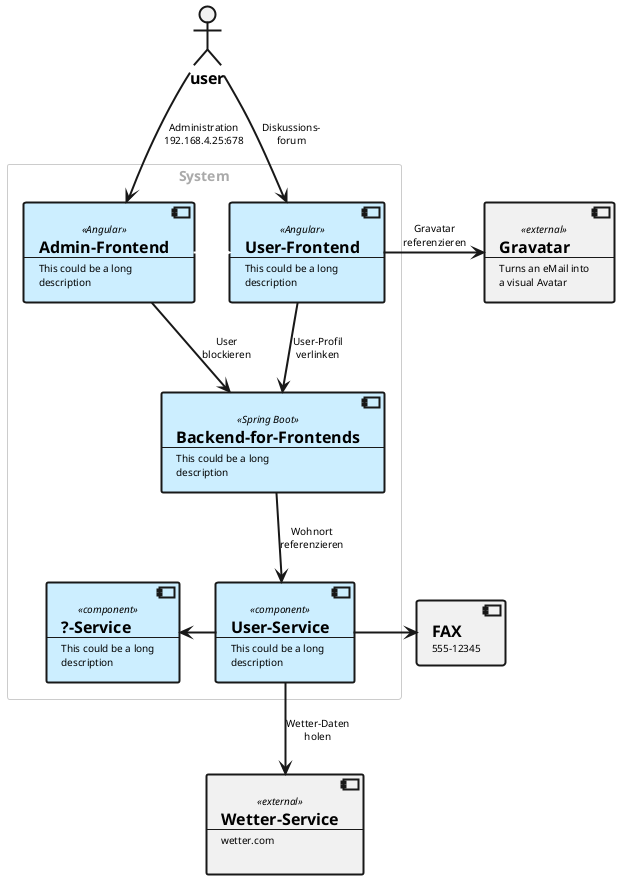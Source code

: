 @startuml demo
<style>
arrow {
    LineThickness: 2;
    FontSize: 10px;
}
component, actor {
    LineThickness: 2;
    FontSize: 10px;
}
actor {
    FontSize: 16px;
    FontStyle: bold;
}
rectangle {
    LineColor: #ccc;
    FontColor: #aaa;
}
</style>

!procedure $component($name, $description, $type="component")
  [<size:16>**$name**\n----\n$description] <<$type>>
!endprocedure

actor "user"
rectangle "System" {
    $component("User-Frontend",  "This could be a long\ndescription", "Angular") as a #CEF
    [<size:16>**Admin-Frontend**\n----\nThis could be a long\ndescription] <<Angular>> as b #CEF
    [<size:16>**Backend-for-Frontends**\n----\nThis could be a long\ndescription] <<Spring Boot>> as c #CEF
    [<size:16>**User-Service**\n----\nThis could be a long\ndescription] <<component>> as f #CEF
    [<size:16>**?-Service**\n----\nThis could be a long\ndescription] <<component>> as g #CEF
}
[<size:16>**Gravatar**\n----\nTurns an eMail into\na visual Avatar] <<external>> as d
[<size:16>**Wetter-Service**\n----\nwetter.com\n] <<external>> as e

a --> c : User-Profil\nverlinken
b --> c : User\nblockieren
b -[#hidden]> a
c --> f : Wohnort\nreferenzieren
a -right-> d : Gravatar\nreferenzieren
f -left-> g
user -down-> a: Diskussions-\nforum
user -down-> b: Administration\n192.168.4.25:678
f -down-> e: Wetter-Daten\nholen

[<size:16>**FAX**\n555-12345] as fax
f -right->  fax : "\t"

@enduml
